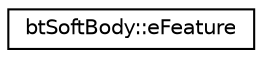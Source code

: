 digraph "Graphical Class Hierarchy"
{
  edge [fontname="Helvetica",fontsize="10",labelfontname="Helvetica",labelfontsize="10"];
  node [fontname="Helvetica",fontsize="10",shape=record];
  rankdir="LR";
  Node1 [label="btSoftBody::eFeature",height=0.2,width=0.4,color="black", fillcolor="white", style="filled",URL="$structbt_soft_body_1_1e_feature.html",tooltip="eFeature "];
}
